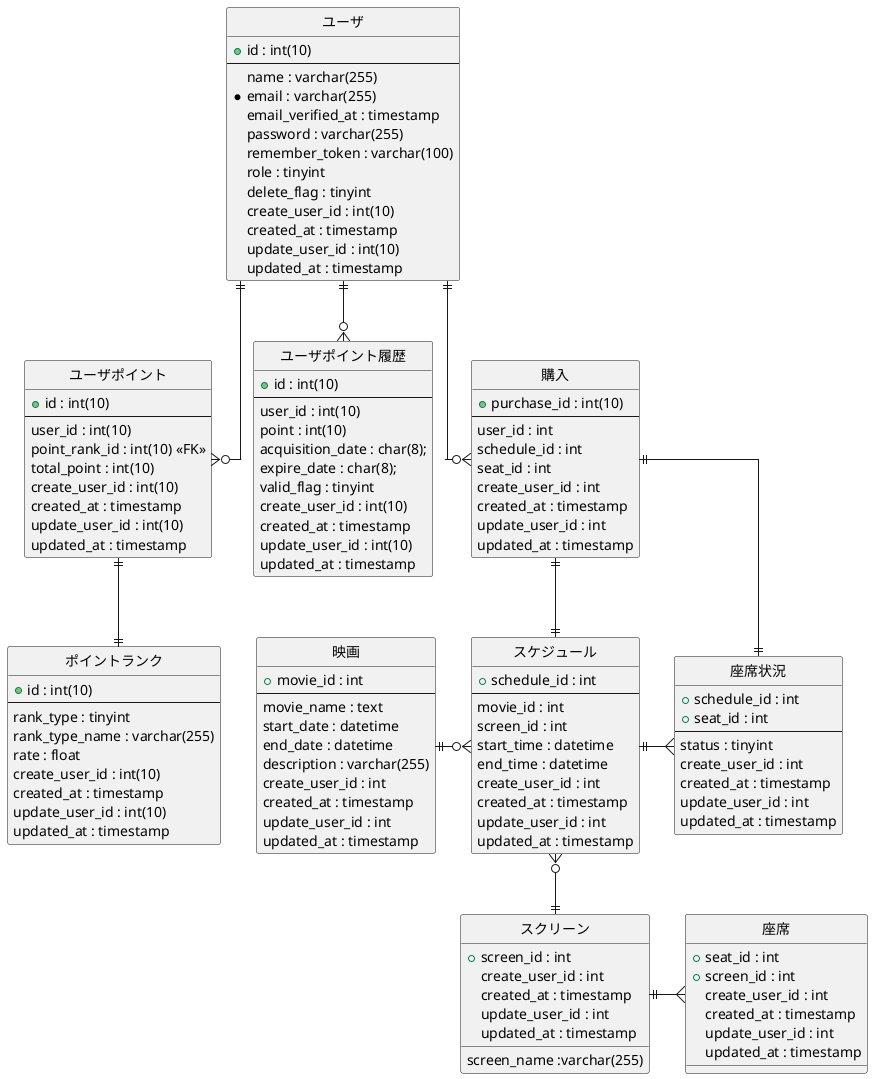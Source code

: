 @startuml
hide circle
skinparam linetype ortho

entity "ユーザ" as user {
  +id : int(10)
  --
  name : varchar(255)
  *email : varchar(255)
  email_verified_at : timestamp
  password : varchar(255)
  remember_token : varchar(100)
  role : tinyint
  delete_flag : tinyint
  create_user_id : int(10)
  created_at : timestamp
  update_user_id : int(10)
  updated_at : timestamp
}

entity "ユーザポイント" as user_points {
  +id : int(10)
  --
  user_id : int(10)
  point_rank_id : int(10) <<FK>>
  total_point : int(10)
  create_user_id : int(10)
  created_at : timestamp
  update_user_id : int(10)
  updated_at : timestamp
}

entity "ユーザポイント履歴" as user_point_hist {
  +id : int(10)
  --
  user_id : int(10)
  point : int(10)
  acquisition_date : char(8);
  expire_date : char(8);
  valid_flag : tinyint
  create_user_id : int(10)
  created_at : timestamp
  update_user_id : int(10)
  updated_at : timestamp
}

entity "ポイントランク" as point_rank {
  +id : int(10)
  --
  rank_type : tinyint
  rank_type_name : varchar(255)
  rate : float
  create_user_id : int(10)
  created_at : timestamp
  update_user_id : int(10)
  updated_at : timestamp
}

entity "映画" as movies {
  +movie_id : int
  --
  movie_name : text
  start_date : datetime
  end_date : datetime
  description : varchar(255)
  create_user_id : int
  created_at : timestamp
  update_user_id : int
  updated_at : timestamp
}

entity "スケジュール" as schedule {
  +schedule_id : int
  --
  movie_id : int
  screen_id : int
  start_time : datetime
  end_time : datetime
  create_user_id : int
  created_at : timestamp
  update_user_id : int
  updated_at : timestamp
}

entity "座席状況" as seats_status {
  +schedule_id : int
  +seat_id : int
  --
  status : tinyint
  create_user_id : int
  created_at : timestamp
  update_user_id : int
  updated_at : timestamp
}

entity "スクリーン" as screens {
  +screen_id : int
  screen_name :varchar(255)
  create_user_id : int
  created_at : timestamp
  update_user_id : int
  updated_at : timestamp
}

entity "座席" as seats {
  +seat_id : int
  +screen_id : int
  create_user_id : int
  created_at : timestamp
  update_user_id : int
  updated_at : timestamp
}

entity "購入" as purchases {
  +purchase_id : int(10)
  --
  user_id : int
  schedule_id : int
  seat_id : int
  create_user_id : int
  created_at : timestamp
  update_user_id : int
  updated_at : timestamp
}

user||--o{user_points
user||--o{user_point_hist
user_points||--||point_rank
user||--o{purchases
purchases||--||seats_status
purchases||--||schedule
movies||-o{schedule
schedule}o--||screens
schedule||-{seats_status
screens||-{seats


@enduml
